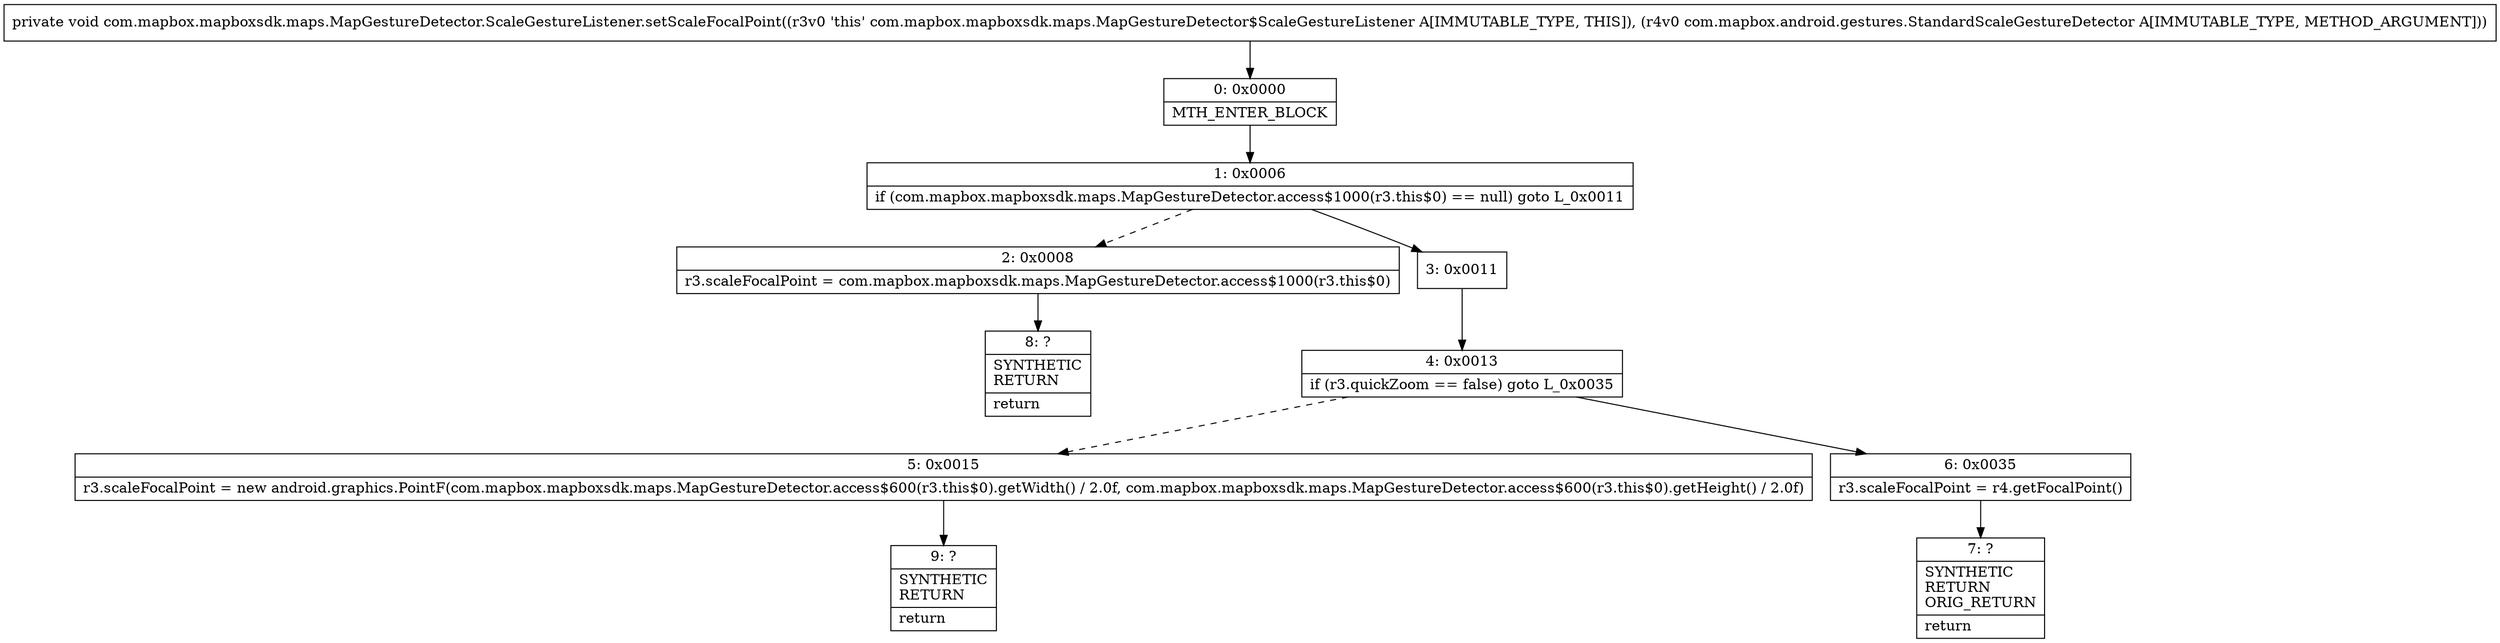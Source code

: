 digraph "CFG forcom.mapbox.mapboxsdk.maps.MapGestureDetector.ScaleGestureListener.setScaleFocalPoint(Lcom\/mapbox\/android\/gestures\/StandardScaleGestureDetector;)V" {
Node_0 [shape=record,label="{0\:\ 0x0000|MTH_ENTER_BLOCK\l}"];
Node_1 [shape=record,label="{1\:\ 0x0006|if (com.mapbox.mapboxsdk.maps.MapGestureDetector.access$1000(r3.this$0) == null) goto L_0x0011\l}"];
Node_2 [shape=record,label="{2\:\ 0x0008|r3.scaleFocalPoint = com.mapbox.mapboxsdk.maps.MapGestureDetector.access$1000(r3.this$0)\l}"];
Node_3 [shape=record,label="{3\:\ 0x0011}"];
Node_4 [shape=record,label="{4\:\ 0x0013|if (r3.quickZoom == false) goto L_0x0035\l}"];
Node_5 [shape=record,label="{5\:\ 0x0015|r3.scaleFocalPoint = new android.graphics.PointF(com.mapbox.mapboxsdk.maps.MapGestureDetector.access$600(r3.this$0).getWidth() \/ 2.0f, com.mapbox.mapboxsdk.maps.MapGestureDetector.access$600(r3.this$0).getHeight() \/ 2.0f)\l}"];
Node_6 [shape=record,label="{6\:\ 0x0035|r3.scaleFocalPoint = r4.getFocalPoint()\l}"];
Node_7 [shape=record,label="{7\:\ ?|SYNTHETIC\lRETURN\lORIG_RETURN\l|return\l}"];
Node_8 [shape=record,label="{8\:\ ?|SYNTHETIC\lRETURN\l|return\l}"];
Node_9 [shape=record,label="{9\:\ ?|SYNTHETIC\lRETURN\l|return\l}"];
MethodNode[shape=record,label="{private void com.mapbox.mapboxsdk.maps.MapGestureDetector.ScaleGestureListener.setScaleFocalPoint((r3v0 'this' com.mapbox.mapboxsdk.maps.MapGestureDetector$ScaleGestureListener A[IMMUTABLE_TYPE, THIS]), (r4v0 com.mapbox.android.gestures.StandardScaleGestureDetector A[IMMUTABLE_TYPE, METHOD_ARGUMENT])) }"];
MethodNode -> Node_0;
Node_0 -> Node_1;
Node_1 -> Node_2[style=dashed];
Node_1 -> Node_3;
Node_2 -> Node_8;
Node_3 -> Node_4;
Node_4 -> Node_5[style=dashed];
Node_4 -> Node_6;
Node_5 -> Node_9;
Node_6 -> Node_7;
}


